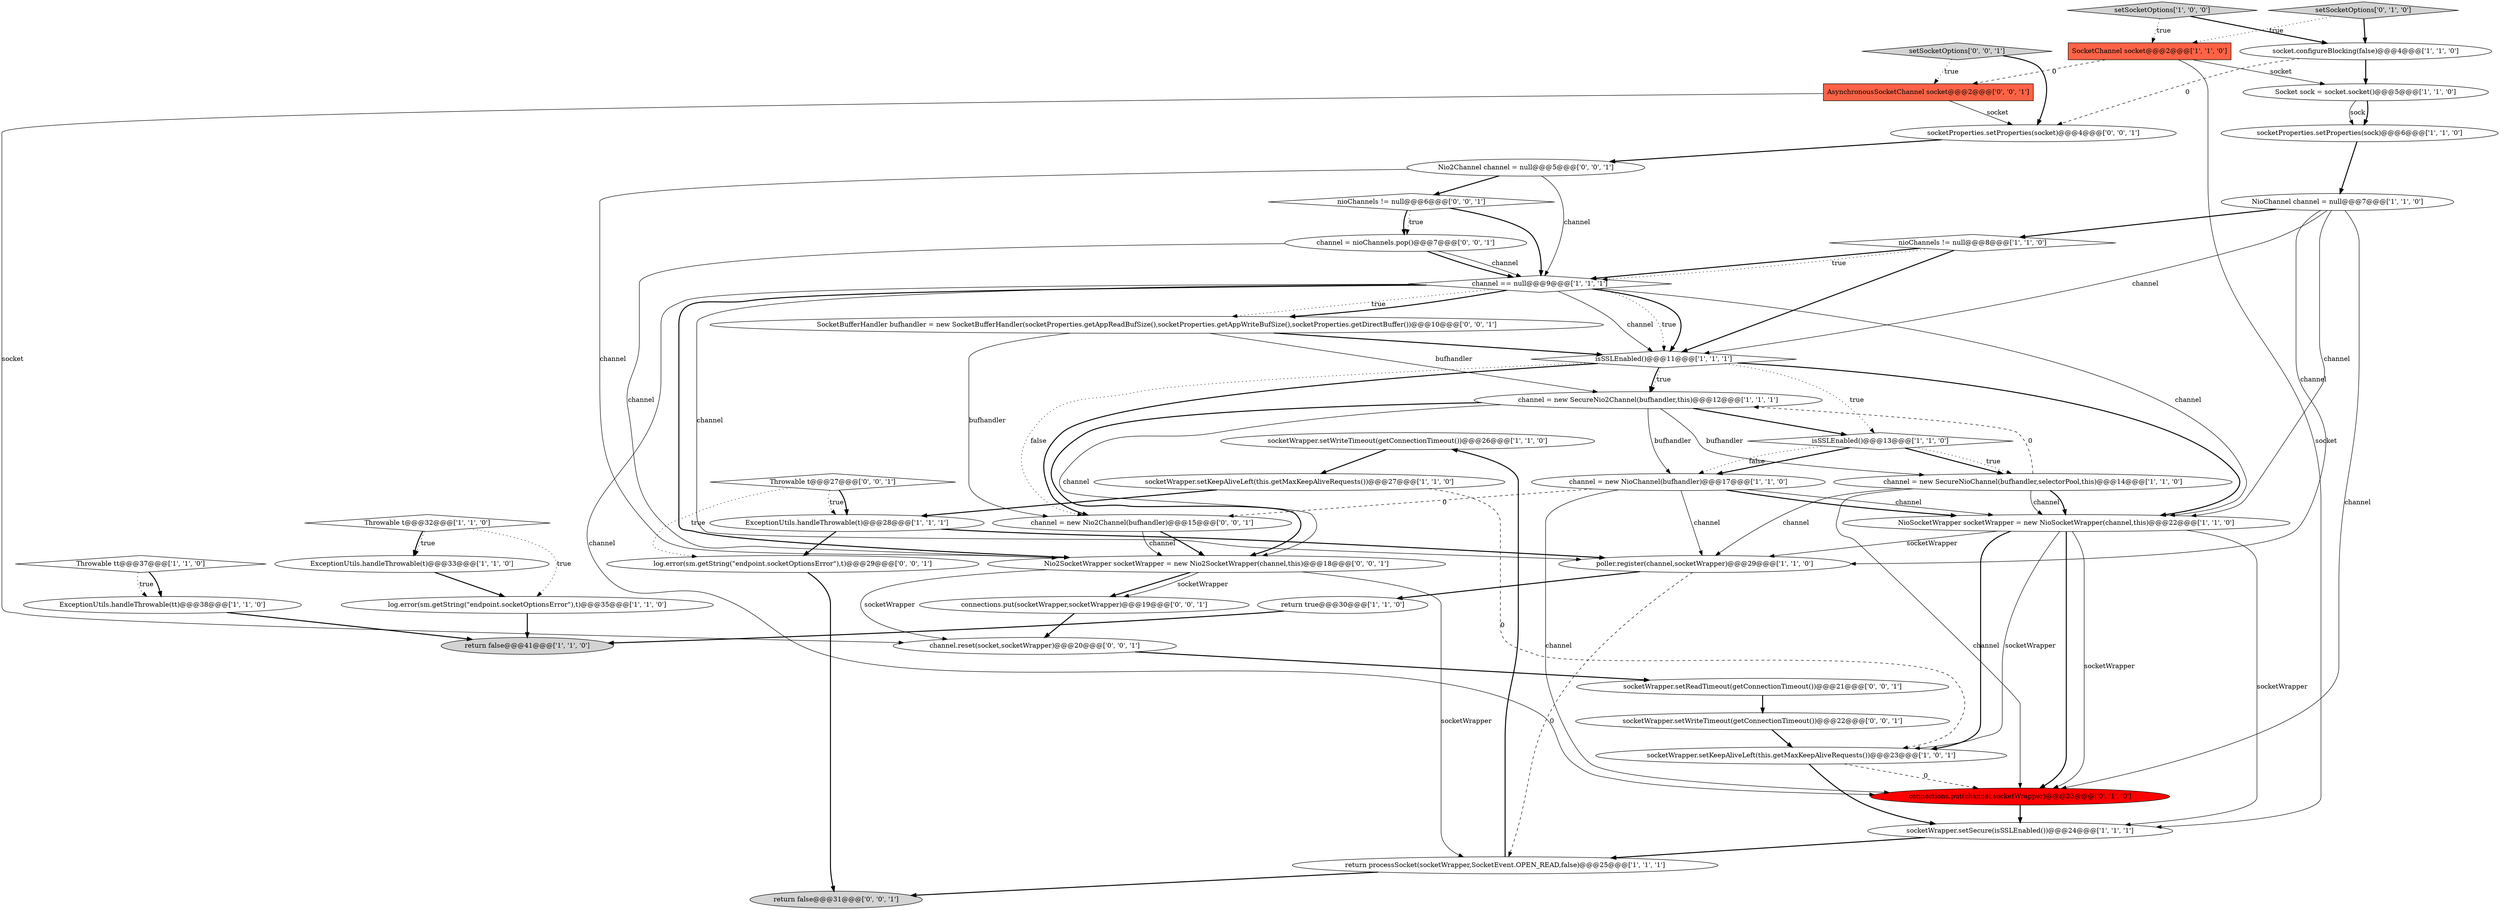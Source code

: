 digraph {
5 [style = filled, label = "socketWrapper.setWriteTimeout(getConnectionTimeout())@@@26@@@['1', '1', '0']", fillcolor = white, shape = ellipse image = "AAA0AAABBB1BBB"];
27 [style = filled, label = "ExceptionUtils.handleThrowable(tt)@@@38@@@['1', '1', '0']", fillcolor = white, shape = ellipse image = "AAA0AAABBB1BBB"];
8 [style = filled, label = "channel = new SecureNio2Channel(bufhandler,this)@@@12@@@['1', '1', '1']", fillcolor = white, shape = ellipse image = "AAA0AAABBB1BBB"];
18 [style = filled, label = "channel == null@@@9@@@['1', '1', '1']", fillcolor = white, shape = diamond image = "AAA0AAABBB1BBB"];
45 [style = filled, label = "setSocketOptions['0', '0', '1']", fillcolor = lightgray, shape = diamond image = "AAA0AAABBB3BBB"];
41 [style = filled, label = "SocketBufferHandler bufhandler = new SocketBufferHandler(socketProperties.getAppReadBufSize(),socketProperties.getAppWriteBufSize(),socketProperties.getDirectBuffer())@@@10@@@['0', '0', '1']", fillcolor = white, shape = ellipse image = "AAA0AAABBB3BBB"];
44 [style = filled, label = "socketWrapper.setWriteTimeout(getConnectionTimeout())@@@22@@@['0', '0', '1']", fillcolor = white, shape = ellipse image = "AAA0AAABBB3BBB"];
3 [style = filled, label = "socketWrapper.setSecure(isSSLEnabled())@@@24@@@['1', '1', '1']", fillcolor = white, shape = ellipse image = "AAA0AAABBB1BBB"];
0 [style = filled, label = "return false@@@41@@@['1', '1', '0']", fillcolor = lightgray, shape = ellipse image = "AAA0AAABBB1BBB"];
31 [style = filled, label = "log.error(sm.getString(\"endpoint.socketOptionsError\"),t)@@@29@@@['0', '0', '1']", fillcolor = white, shape = ellipse image = "AAA0AAABBB3BBB"];
20 [style = filled, label = "channel = new SecureNioChannel(bufhandler,selectorPool,this)@@@14@@@['1', '1', '0']", fillcolor = white, shape = ellipse image = "AAA0AAABBB1BBB"];
7 [style = filled, label = "SocketChannel socket@@@2@@@['1', '1', '0']", fillcolor = tomato, shape = box image = "AAA0AAABBB1BBB"];
12 [style = filled, label = "return true@@@30@@@['1', '1', '0']", fillcolor = white, shape = ellipse image = "AAA0AAABBB1BBB"];
30 [style = filled, label = "nioChannels != null@@@6@@@['0', '0', '1']", fillcolor = white, shape = diamond image = "AAA0AAABBB3BBB"];
43 [style = filled, label = "return false@@@31@@@['0', '0', '1']", fillcolor = lightgray, shape = ellipse image = "AAA0AAABBB3BBB"];
16 [style = filled, label = "socketProperties.setProperties(sock)@@@6@@@['1', '1', '0']", fillcolor = white, shape = ellipse image = "AAA0AAABBB1BBB"];
2 [style = filled, label = "socket.configureBlocking(false)@@@4@@@['1', '1', '0']", fillcolor = white, shape = ellipse image = "AAA0AAABBB1BBB"];
34 [style = filled, label = "channel = nioChannels.pop()@@@7@@@['0', '0', '1']", fillcolor = white, shape = ellipse image = "AAA0AAABBB3BBB"];
10 [style = filled, label = "poller.register(channel,socketWrapper)@@@29@@@['1', '1', '0']", fillcolor = white, shape = ellipse image = "AAA0AAABBB1BBB"];
37 [style = filled, label = "Nio2Channel channel = null@@@5@@@['0', '0', '1']", fillcolor = white, shape = ellipse image = "AAA0AAABBB3BBB"];
29 [style = filled, label = "connections.put(channel,socketWrapper)@@@23@@@['0', '1', '0']", fillcolor = red, shape = ellipse image = "AAA1AAABBB2BBB"];
25 [style = filled, label = "NioChannel channel = null@@@7@@@['1', '1', '0']", fillcolor = white, shape = ellipse image = "AAA0AAABBB1BBB"];
9 [style = filled, label = "Throwable tt@@@37@@@['1', '1', '0']", fillcolor = white, shape = diamond image = "AAA0AAABBB1BBB"];
38 [style = filled, label = "channel = new Nio2Channel(bufhandler)@@@15@@@['0', '0', '1']", fillcolor = white, shape = ellipse image = "AAA0AAABBB3BBB"];
4 [style = filled, label = "Socket sock = socket.socket()@@@5@@@['1', '1', '0']", fillcolor = white, shape = ellipse image = "AAA0AAABBB1BBB"];
24 [style = filled, label = "setSocketOptions['1', '0', '0']", fillcolor = lightgray, shape = diamond image = "AAA0AAABBB1BBB"];
33 [style = filled, label = "socketWrapper.setReadTimeout(getConnectionTimeout())@@@21@@@['0', '0', '1']", fillcolor = white, shape = ellipse image = "AAA0AAABBB3BBB"];
39 [style = filled, label = "Nio2SocketWrapper socketWrapper = new Nio2SocketWrapper(channel,this)@@@18@@@['0', '0', '1']", fillcolor = white, shape = ellipse image = "AAA0AAABBB3BBB"];
11 [style = filled, label = "NioSocketWrapper socketWrapper = new NioSocketWrapper(channel,this)@@@22@@@['1', '1', '0']", fillcolor = white, shape = ellipse image = "AAA0AAABBB1BBB"];
32 [style = filled, label = "connections.put(socketWrapper,socketWrapper)@@@19@@@['0', '0', '1']", fillcolor = white, shape = ellipse image = "AAA0AAABBB3BBB"];
19 [style = filled, label = "isSSLEnabled()@@@13@@@['1', '1', '0']", fillcolor = white, shape = diamond image = "AAA0AAABBB1BBB"];
36 [style = filled, label = "Throwable t@@@27@@@['0', '0', '1']", fillcolor = white, shape = diamond image = "AAA0AAABBB3BBB"];
13 [style = filled, label = "nioChannels != null@@@8@@@['1', '1', '0']", fillcolor = white, shape = diamond image = "AAA0AAABBB1BBB"];
17 [style = filled, label = "socketWrapper.setKeepAliveLeft(this.getMaxKeepAliveRequests())@@@23@@@['1', '0', '1']", fillcolor = white, shape = ellipse image = "AAA0AAABBB1BBB"];
42 [style = filled, label = "socketProperties.setProperties(socket)@@@4@@@['0', '0', '1']", fillcolor = white, shape = ellipse image = "AAA0AAABBB3BBB"];
22 [style = filled, label = "channel = new NioChannel(bufhandler)@@@17@@@['1', '1', '0']", fillcolor = white, shape = ellipse image = "AAA0AAABBB1BBB"];
35 [style = filled, label = "AsynchronousSocketChannel socket@@@2@@@['0', '0', '1']", fillcolor = tomato, shape = box image = "AAA0AAABBB3BBB"];
21 [style = filled, label = "isSSLEnabled()@@@11@@@['1', '1', '1']", fillcolor = white, shape = diamond image = "AAA0AAABBB1BBB"];
14 [style = filled, label = "log.error(sm.getString(\"endpoint.socketOptionsError\"),t)@@@35@@@['1', '1', '0']", fillcolor = white, shape = ellipse image = "AAA0AAABBB1BBB"];
26 [style = filled, label = "ExceptionUtils.handleThrowable(t)@@@33@@@['1', '1', '0']", fillcolor = white, shape = ellipse image = "AAA0AAABBB1BBB"];
15 [style = filled, label = "Throwable t@@@32@@@['1', '1', '0']", fillcolor = white, shape = diamond image = "AAA0AAABBB1BBB"];
23 [style = filled, label = "ExceptionUtils.handleThrowable(t)@@@28@@@['1', '1', '1']", fillcolor = white, shape = ellipse image = "AAA0AAABBB1BBB"];
40 [style = filled, label = "channel.reset(socket,socketWrapper)@@@20@@@['0', '0', '1']", fillcolor = white, shape = ellipse image = "AAA0AAABBB3BBB"];
6 [style = filled, label = "return processSocket(socketWrapper,SocketEvent.OPEN_READ,false)@@@25@@@['1', '1', '1']", fillcolor = white, shape = ellipse image = "AAA0AAABBB1BBB"];
28 [style = filled, label = "setSocketOptions['0', '1', '0']", fillcolor = lightgray, shape = diamond image = "AAA0AAABBB2BBB"];
1 [style = filled, label = "socketWrapper.setKeepAliveLeft(this.getMaxKeepAliveRequests())@@@27@@@['1', '1', '0']", fillcolor = white, shape = ellipse image = "AAA0AAABBB1BBB"];
2->42 [style = dashed, label="0"];
6->43 [style = bold, label=""];
18->21 [style = solid, label="channel"];
11->3 [style = solid, label="socketWrapper"];
10->6 [style = dashed, label="0"];
20->11 [style = solid, label="channel"];
21->8 [style = dotted, label="true"];
21->8 [style = bold, label=""];
34->18 [style = bold, label=""];
11->29 [style = bold, label=""];
30->18 [style = bold, label=""];
38->39 [style = bold, label=""];
1->23 [style = bold, label=""];
8->39 [style = solid, label="channel"];
8->20 [style = solid, label="bufhandler"];
21->38 [style = bold, label=""];
8->22 [style = solid, label="bufhandler"];
10->12 [style = bold, label=""];
7->35 [style = dashed, label="0"];
28->7 [style = dotted, label="true"];
22->38 [style = dashed, label="0"];
45->42 [style = bold, label=""];
22->11 [style = solid, label="channel"];
18->11 [style = solid, label="channel"];
18->29 [style = solid, label="channel"];
8->39 [style = bold, label=""];
33->44 [style = bold, label=""];
7->3 [style = solid, label="socket"];
4->16 [style = bold, label=""];
15->26 [style = dotted, label="true"];
34->18 [style = solid, label="channel"];
25->10 [style = solid, label="channel"];
25->11 [style = solid, label="channel"];
20->29 [style = solid, label="channel"];
27->0 [style = bold, label=""];
19->20 [style = bold, label=""];
41->21 [style = bold, label=""];
26->14 [style = bold, label=""];
20->10 [style = solid, label="channel"];
30->34 [style = bold, label=""];
15->14 [style = dotted, label="true"];
22->10 [style = solid, label="channel"];
2->4 [style = bold, label=""];
44->17 [style = bold, label=""];
38->39 [style = solid, label="channel"];
36->31 [style = dotted, label="true"];
5->1 [style = bold, label=""];
21->11 [style = bold, label=""];
37->39 [style = solid, label="channel"];
11->29 [style = solid, label="socketWrapper"];
23->10 [style = bold, label=""];
11->17 [style = bold, label=""];
18->41 [style = dotted, label="true"];
18->41 [style = bold, label=""];
39->6 [style = solid, label="socketWrapper"];
19->22 [style = bold, label=""];
22->11 [style = bold, label=""];
24->7 [style = dotted, label="true"];
13->18 [style = bold, label=""];
37->18 [style = solid, label="channel"];
22->29 [style = solid, label="channel"];
19->22 [style = dotted, label="false"];
23->31 [style = bold, label=""];
13->18 [style = dotted, label="true"];
42->37 [style = bold, label=""];
11->10 [style = solid, label="socketWrapper"];
37->30 [style = bold, label=""];
18->21 [style = dotted, label="true"];
35->40 [style = solid, label="socket"];
25->21 [style = solid, label="channel"];
3->6 [style = bold, label=""];
30->34 [style = dotted, label="true"];
9->27 [style = bold, label=""];
6->5 [style = bold, label=""];
40->33 [style = bold, label=""];
41->38 [style = solid, label="bufhandler"];
18->39 [style = bold, label=""];
21->38 [style = dotted, label="false"];
20->8 [style = dashed, label="0"];
32->40 [style = bold, label=""];
39->32 [style = bold, label=""];
18->10 [style = solid, label="channel"];
17->3 [style = bold, label=""];
31->43 [style = bold, label=""];
11->17 [style = solid, label="socketWrapper"];
18->21 [style = bold, label=""];
36->23 [style = dotted, label="true"];
20->11 [style = bold, label=""];
39->32 [style = solid, label="socketWrapper"];
4->16 [style = solid, label="sock"];
24->2 [style = bold, label=""];
25->13 [style = bold, label=""];
8->19 [style = bold, label=""];
19->20 [style = dotted, label="true"];
29->3 [style = bold, label=""];
41->8 [style = solid, label="bufhandler"];
39->40 [style = solid, label="socketWrapper"];
16->25 [style = bold, label=""];
17->29 [style = dashed, label="0"];
12->0 [style = bold, label=""];
15->26 [style = bold, label=""];
9->27 [style = dotted, label="true"];
28->2 [style = bold, label=""];
1->17 [style = dashed, label="0"];
25->29 [style = solid, label="channel"];
36->23 [style = bold, label=""];
14->0 [style = bold, label=""];
7->4 [style = solid, label="socket"];
35->42 [style = solid, label="socket"];
21->19 [style = dotted, label="true"];
45->35 [style = dotted, label="true"];
13->21 [style = bold, label=""];
34->39 [style = solid, label="channel"];
}
